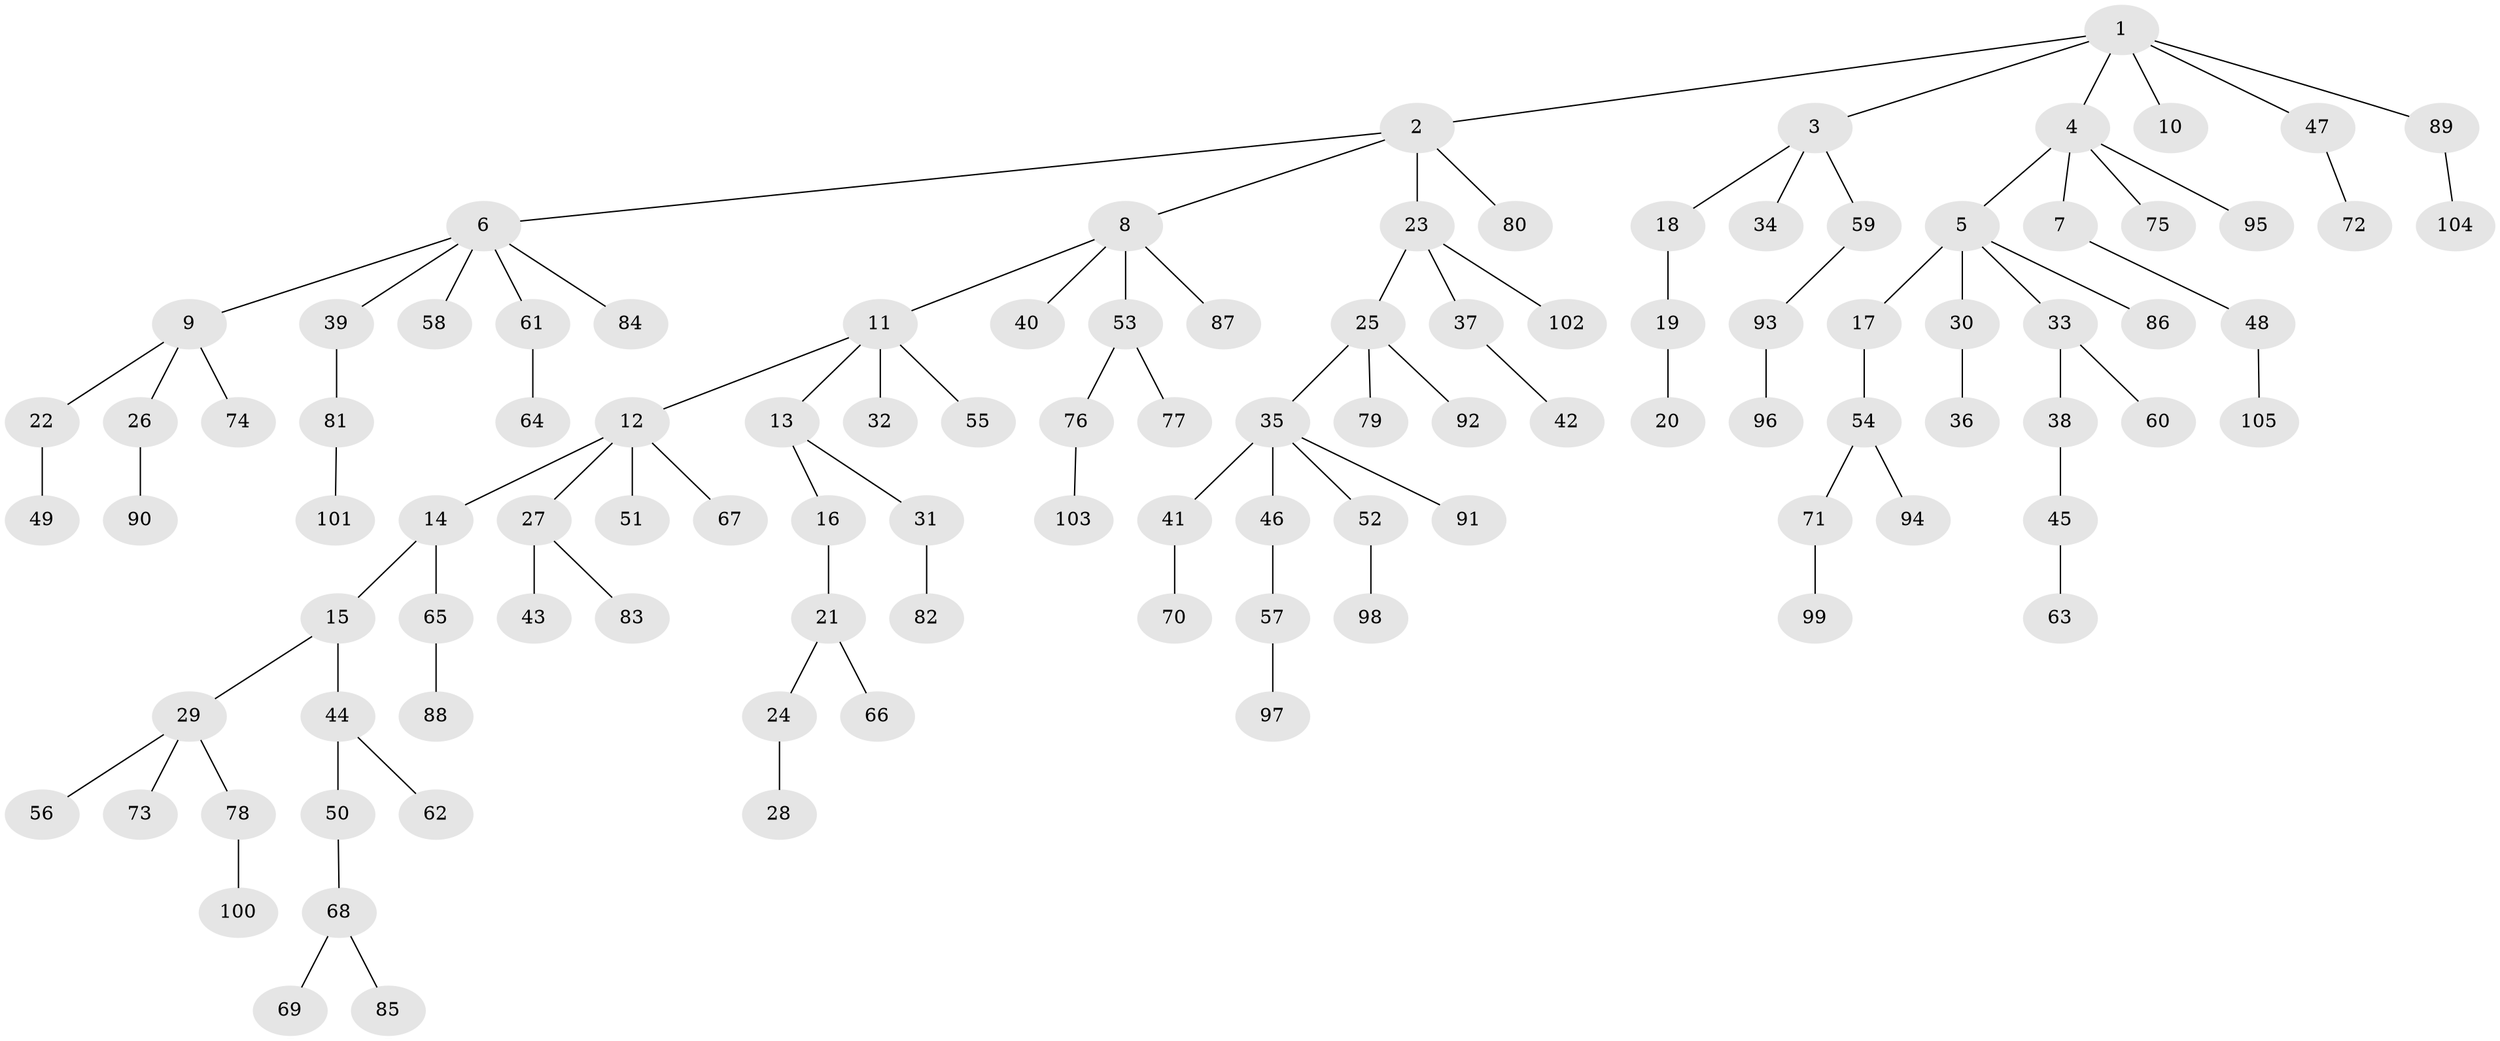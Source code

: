 // Generated by graph-tools (version 1.1) at 2025/26/03/09/25 03:26:24]
// undirected, 105 vertices, 104 edges
graph export_dot {
graph [start="1"]
  node [color=gray90,style=filled];
  1;
  2;
  3;
  4;
  5;
  6;
  7;
  8;
  9;
  10;
  11;
  12;
  13;
  14;
  15;
  16;
  17;
  18;
  19;
  20;
  21;
  22;
  23;
  24;
  25;
  26;
  27;
  28;
  29;
  30;
  31;
  32;
  33;
  34;
  35;
  36;
  37;
  38;
  39;
  40;
  41;
  42;
  43;
  44;
  45;
  46;
  47;
  48;
  49;
  50;
  51;
  52;
  53;
  54;
  55;
  56;
  57;
  58;
  59;
  60;
  61;
  62;
  63;
  64;
  65;
  66;
  67;
  68;
  69;
  70;
  71;
  72;
  73;
  74;
  75;
  76;
  77;
  78;
  79;
  80;
  81;
  82;
  83;
  84;
  85;
  86;
  87;
  88;
  89;
  90;
  91;
  92;
  93;
  94;
  95;
  96;
  97;
  98;
  99;
  100;
  101;
  102;
  103;
  104;
  105;
  1 -- 2;
  1 -- 3;
  1 -- 4;
  1 -- 10;
  1 -- 47;
  1 -- 89;
  2 -- 6;
  2 -- 8;
  2 -- 23;
  2 -- 80;
  3 -- 18;
  3 -- 34;
  3 -- 59;
  4 -- 5;
  4 -- 7;
  4 -- 75;
  4 -- 95;
  5 -- 17;
  5 -- 30;
  5 -- 33;
  5 -- 86;
  6 -- 9;
  6 -- 39;
  6 -- 58;
  6 -- 61;
  6 -- 84;
  7 -- 48;
  8 -- 11;
  8 -- 40;
  8 -- 53;
  8 -- 87;
  9 -- 22;
  9 -- 26;
  9 -- 74;
  11 -- 12;
  11 -- 13;
  11 -- 32;
  11 -- 55;
  12 -- 14;
  12 -- 27;
  12 -- 51;
  12 -- 67;
  13 -- 16;
  13 -- 31;
  14 -- 15;
  14 -- 65;
  15 -- 29;
  15 -- 44;
  16 -- 21;
  17 -- 54;
  18 -- 19;
  19 -- 20;
  21 -- 24;
  21 -- 66;
  22 -- 49;
  23 -- 25;
  23 -- 37;
  23 -- 102;
  24 -- 28;
  25 -- 35;
  25 -- 79;
  25 -- 92;
  26 -- 90;
  27 -- 43;
  27 -- 83;
  29 -- 56;
  29 -- 73;
  29 -- 78;
  30 -- 36;
  31 -- 82;
  33 -- 38;
  33 -- 60;
  35 -- 41;
  35 -- 46;
  35 -- 52;
  35 -- 91;
  37 -- 42;
  38 -- 45;
  39 -- 81;
  41 -- 70;
  44 -- 50;
  44 -- 62;
  45 -- 63;
  46 -- 57;
  47 -- 72;
  48 -- 105;
  50 -- 68;
  52 -- 98;
  53 -- 76;
  53 -- 77;
  54 -- 71;
  54 -- 94;
  57 -- 97;
  59 -- 93;
  61 -- 64;
  65 -- 88;
  68 -- 69;
  68 -- 85;
  71 -- 99;
  76 -- 103;
  78 -- 100;
  81 -- 101;
  89 -- 104;
  93 -- 96;
}
